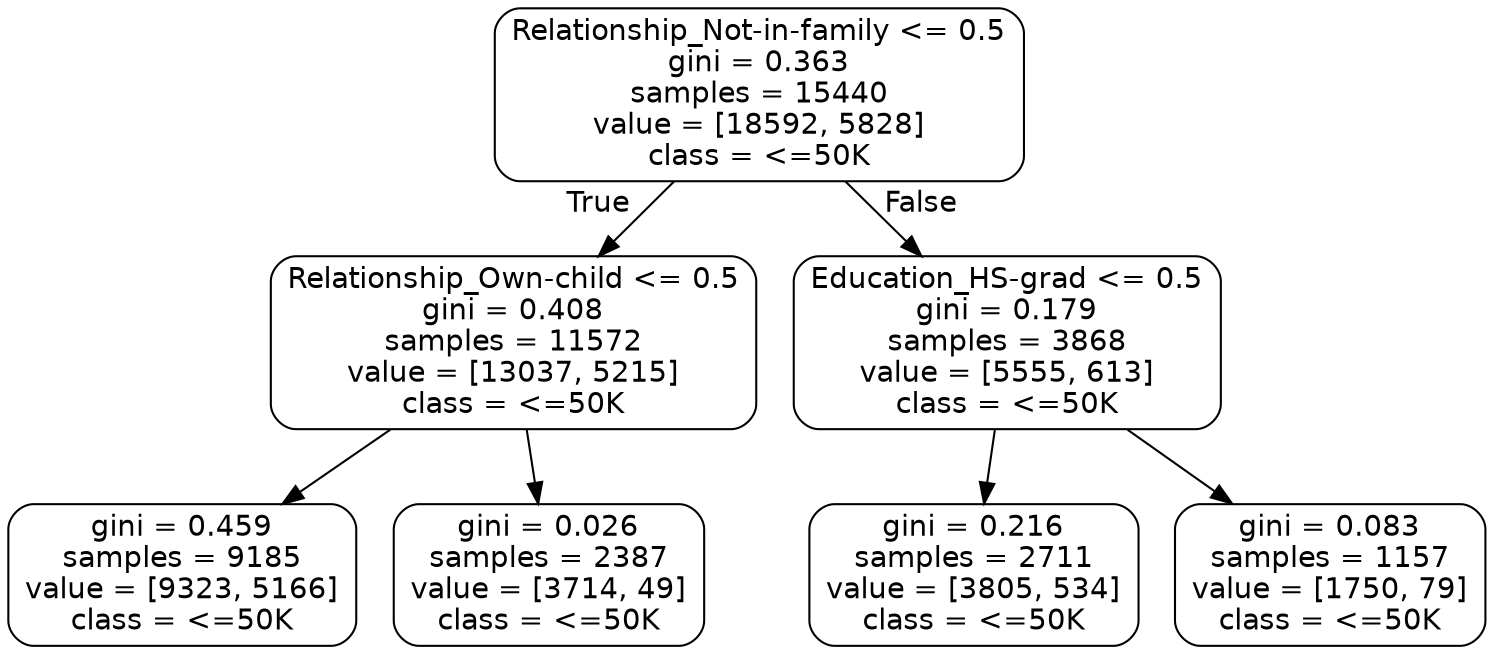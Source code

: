 digraph Tree {
node [shape=box, style="rounded", color="black", fontname=helvetica] ;
edge [fontname=helvetica] ;
0 [label="Relationship_Not-in-family <= 0.5\ngini = 0.363\nsamples = 15440\nvalue = [18592, 5828]\nclass = <=50K"] ;
1 [label="Relationship_Own-child <= 0.5\ngini = 0.408\nsamples = 11572\nvalue = [13037, 5215]\nclass = <=50K"] ;
0 -> 1 [labeldistance=2.5, labelangle=45, headlabel="True"] ;
2 [label="gini = 0.459\nsamples = 9185\nvalue = [9323, 5166]\nclass = <=50K"] ;
1 -> 2 ;
3 [label="gini = 0.026\nsamples = 2387\nvalue = [3714, 49]\nclass = <=50K"] ;
1 -> 3 ;
4 [label="Education_HS-grad <= 0.5\ngini = 0.179\nsamples = 3868\nvalue = [5555, 613]\nclass = <=50K"] ;
0 -> 4 [labeldistance=2.5, labelangle=-45, headlabel="False"] ;
5 [label="gini = 0.216\nsamples = 2711\nvalue = [3805, 534]\nclass = <=50K"] ;
4 -> 5 ;
6 [label="gini = 0.083\nsamples = 1157\nvalue = [1750, 79]\nclass = <=50K"] ;
4 -> 6 ;
}